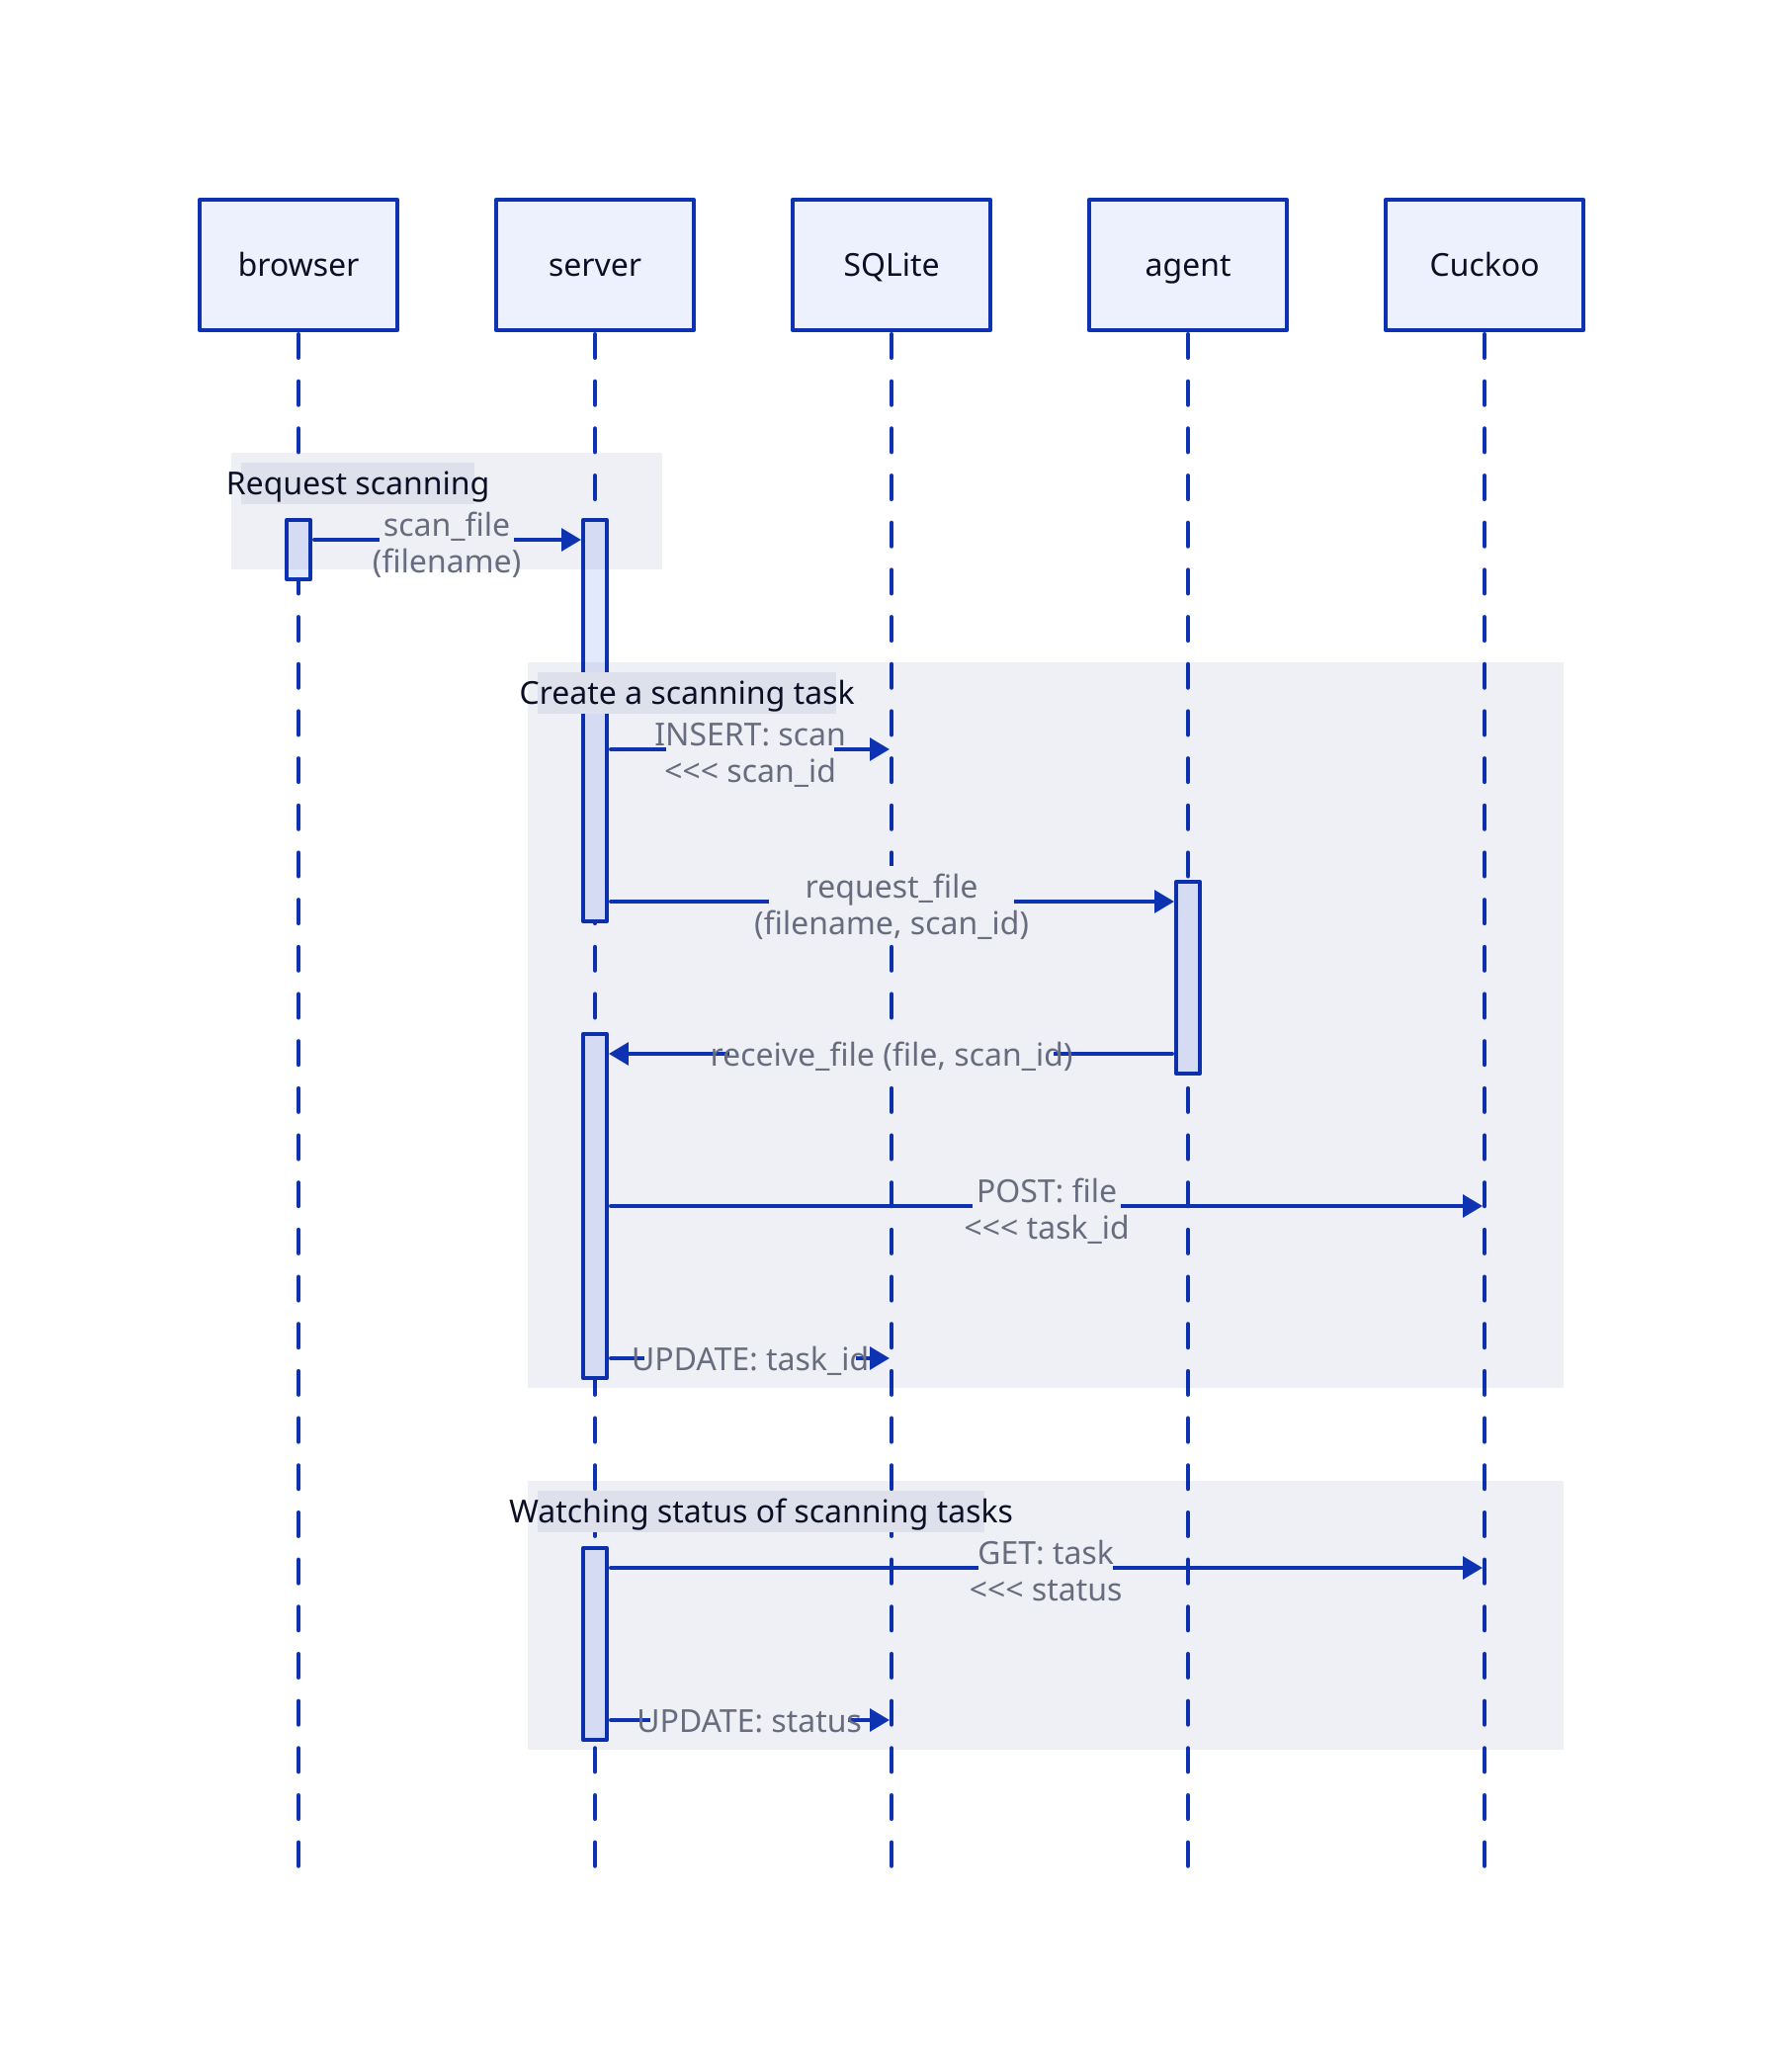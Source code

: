 shape: sequence_diagram

browser; server; SQLite; agent; Cuckoo

Request scanning {
	server.a <- browser.a: scan_file\n(filename)
}
Create a scanning task {
	server.a -> SQLite: INSERT: scan\n<<< scan_id
	server.a -> agent.a: request_file\n(filename, scan_id)
	server.b <- agent.a: receive_file (file, scan_id)
	server.b -> Cuckoo: POST: file\n<<< task_id
	server.b -> SQLite: UPDATE: task_id
}
Watching status of scanning tasks {
	server.c -> Cuckoo: GET: task\n<<< status
	server.c -> SQLite: UPDATE: status
}
